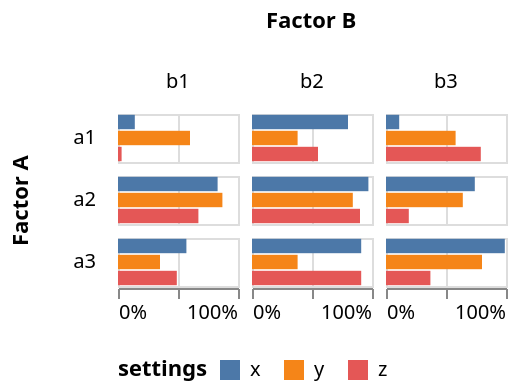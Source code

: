 {
  "$schema": "https://vega.github.io/schema/vega/v5.json",
  "description": "A simple grid of bar charts to compare performance data.",
  "background": "white",
  "padding": 5,
  "data": [
    {
      "name": "source_0",
      "values": [
        {"a": "a1", "b": "b1", "c": "x", "p": "0.14"},
        {"a": "a1", "b": "b1", "c": "y", "p": "0.60"},
        {"a": "a1", "b": "b1", "c": "z", "p": "0.03"},
        {"a": "a1", "b": "b2", "c": "x", "p": "0.80"},
        {"a": "a1", "b": "b2", "c": "y", "p": "0.38"},
        {"a": "a1", "b": "b2", "c": "z", "p": "0.55"},
        {"a": "a1", "b": "b3", "c": "x", "p": "0.11"},
        {"a": "a1", "b": "b3", "c": "y", "p": "0.58"},
        {"a": "a1", "b": "b3", "c": "z", "p": "0.79"},
        {"a": "a2", "b": "b1", "c": "x", "p": "0.83"},
        {"a": "a2", "b": "b1", "c": "y", "p": "0.87"},
        {"a": "a2", "b": "b1", "c": "z", "p": "0.67"},
        {"a": "a2", "b": "b2", "c": "x", "p": "0.97"},
        {"a": "a2", "b": "b2", "c": "y", "p": "0.84"},
        {"a": "a2", "b": "b2", "c": "z", "p": "0.90"},
        {"a": "a2", "b": "b3", "c": "x", "p": "0.74"},
        {"a": "a2", "b": "b3", "c": "y", "p": "0.64"},
        {"a": "a2", "b": "b3", "c": "z", "p": "0.19"},
        {"a": "a3", "b": "b1", "c": "x", "p": "0.57"},
        {"a": "a3", "b": "b1", "c": "y", "p": "0.35"},
        {"a": "a3", "b": "b1", "c": "z", "p": "0.49"},
        {"a": "a3", "b": "b2", "c": "x", "p": "0.91"},
        {"a": "a3", "b": "b2", "c": "y", "p": "0.38"},
        {"a": "a3", "b": "b2", "c": "z", "p": "0.91"},
        {"a": "a3", "b": "b3", "c": "x", "p": "0.99"},
        {"a": "a3", "b": "b3", "c": "y", "p": "0.80"},
        {"a": "a3", "b": "b3", "c": "z", "p": "0.37"}
      ]
    },
    {
      "name": "data_0",
      "source": "source_0",
      "transform": [
        {
          "type": "filter",
          "expr": "isValid(datum[\"p\"]) && isFinite(+datum[\"p\"])"
        }
      ]
    },
    {
      "name": "column_domain",
      "source": "data_0",
      "transform": [{"type": "aggregate", "groupby": ["b"]}]
    },
    {
      "name": "row_domain",
      "source": "data_0",
      "transform": [{"type": "aggregate", "groupby": ["a"]}]
    }
  ],
  "signals": [
    {"name": "child_width", "value": 60},
    {"name": "y_step", "value": 8},
    {
      "name": "child_height",
      "update": "bandspace(domain('y').length, 0.1, 0.05) * y_step"
    }
  ],
  "layout": {
    "padding": 5,
    "offset": {"rowTitle": 10, "columnTitle": 10},
    "columns": {"signal": "length(data('column_domain'))"},
    "bounds": "full",
    "align": "all"
  },
  "marks": [
    {
      "name": "row-title",
      "type": "group",
      "role": "row-title",
      "title": {
        "text": "Factor A",
        "orient": "left",
        "style": "guide-title",
        "offset": 10
      }
    },
    {
      "name": "column-title",
      "type": "group",
      "role": "column-title",
      "title": {"text": "Factor B", "style": "guide-title", "offset": 10}
    },
    {
      "name": "row_header",
      "type": "group",
      "role": "row-header",
      "from": {"data": "row_domain"},
      "sort": {"field": "datum[\"a\"]", "order": "ascending"},
      "title": {
        "text": {
          "signal": "isValid(parent[\"a\"]) ? parent[\"a\"] : \"\"+parent[\"a\"]"
        },
        "orient": "left",
        "style": "guide-label",
        "frame": "group",
        "baseline": "middle",
        "align": "left",
        "angle": 0,
        "offset": 10
      },
      "encode": {"update": {"height": {"signal": "child_height"}}}
    },
    {
      "name": "column_header",
      "type": "group",
      "role": "column-header",
      "from": {"data": "column_domain"},
      "sort": {"field": "datum[\"b\"]", "order": "ascending"},
      "title": {
        "text": {
          "signal": "isValid(parent[\"b\"]) ? parent[\"b\"] : \"\"+parent[\"b\"]"
        },
        "style": "guide-label",
        "frame": "group",
        "offset": 10
      },
      "encode": {"update": {"width": {"signal": "child_width"}}}
    },
    {
      "name": "column_footer",
      "type": "group",
      "role": "column-footer",
      "from": {"data": "column_domain"},
      "sort": {"field": "datum[\"b\"]", "order": "ascending"},
      "encode": {"update": {"width": {"signal": "child_width"}}},
      "axes": [
        {
          "scale": "x",
          "orient": "bottom",
          "grid": false,
          "format": "%",
          "labelFlush": true,
          "labelOverlap": true,
          "tickCount": {"signal": "ceil(child_width/40)"},
          "zindex": 0
        }
      ]
    },
    {
      "name": "cell",
      "type": "group",
      "style": "cell",
      "from": {
        "facet": {
          "name": "facet",
          "data": "data_0",
          "groupby": ["a", "b"],
          "aggregate": {"cross": true}
        }
      },
      "sort": {
        "field": ["datum[\"a\"]", "datum[\"b\"]"],
        "order": ["ascending", "ascending"]
      },
      "encode": {
        "update": {
          "width": {"signal": "child_width"},
          "height": {"signal": "child_height"}
        }
      },
      "marks": [
        {
          "name": "child_marks",
          "type": "rect",
          "style": ["bar"],
          "from": {"data": "facet"},
          "encode": {
            "update": {
              "fill": {"scale": "color", "field": "c"},
              "x": {"scale": "x", "field": "p"},
              "x2": {"scale": "x", "value": 0},
              "y": {"scale": "y", "field": "c"},
              "height": {"scale": "y", "band": 1}
            }
          }
        }
      ],
      "axes": [
        {
          "scale": "x",
          "orient": "bottom",
          "gridScale": "y",
          "grid": true,
          "tickCount": {"signal": "ceil(child_width/40)"},
          "domain": false,
          "labels": false,
          "maxExtent": 0,
          "minExtent": 0,
          "ticks": false,
          "zindex": 0
        }
      ]
    }
  ],
  "scales": [
    {
      "name": "x",
      "type": "linear",
      "domain": {"data": "data_0", "field": "p"},
      "range": [0, {"signal": "child_width"}],
      "nice": true,
      "zero": true
    },
    {
      "name": "y",
      "type": "band",
      "domain": {"data": "data_0", "field": "c", "sort": true},
      "range": {"step": {"signal": "y_step"}},
      "paddingInner": 0.1,
      "paddingOuter": 0.05
    },
    {
      "name": "color",
      "type": "ordinal",
      "domain": {"data": "data_0", "field": "c", "sort": true},
      "range": "category"
    }
  ],
  "legends": [
    {
      "orient": "bottom",
      "title": "settings",
      "titleOrient": "left",
      "fill": "color",
      "direction": "horizontal",
      "symbolType": "square"
    }
  ]
}
